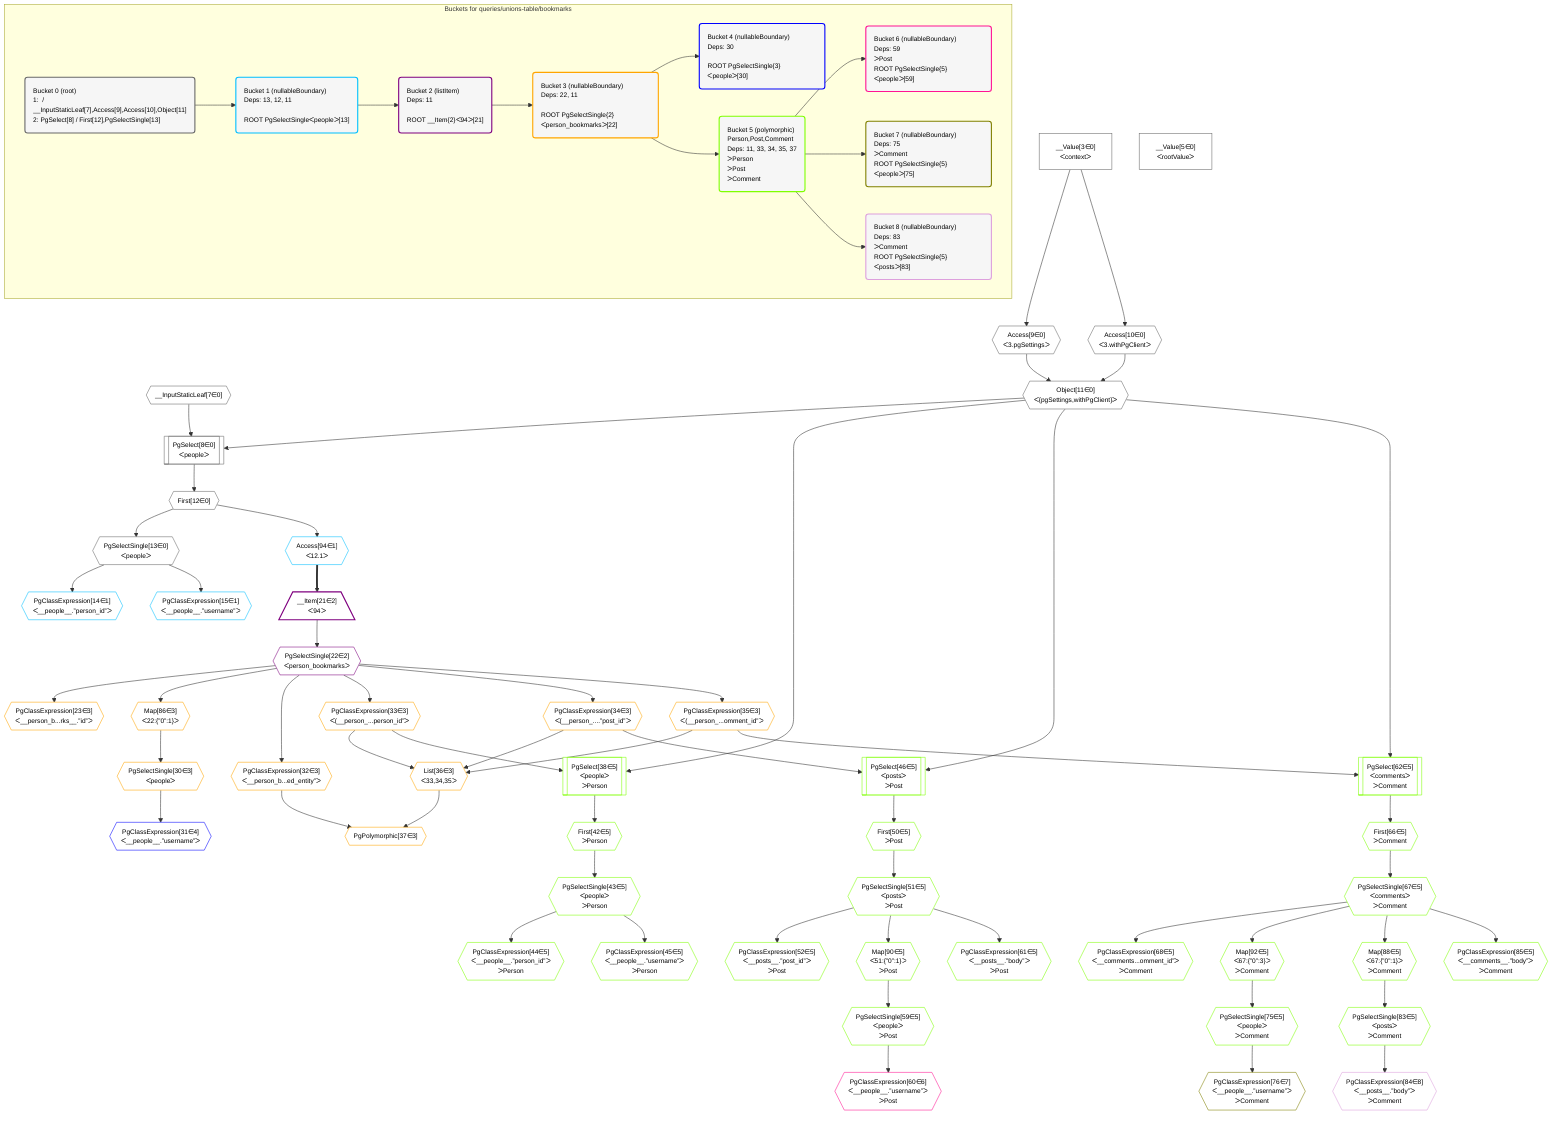 %%{init: {'themeVariables': { 'fontSize': '12px'}}}%%
graph TD
    classDef path fill:#eee,stroke:#000,color:#000
    classDef plan fill:#fff,stroke-width:1px,color:#000
    classDef itemplan fill:#fff,stroke-width:2px,color:#000
    classDef unbatchedplan fill:#dff,stroke-width:1px,color:#000
    classDef sideeffectplan fill:#fcc,stroke-width:2px,color:#000
    classDef bucket fill:#f6f6f6,color:#000,stroke-width:2px,text-align:left


    %% define steps
    __Value3["__Value[3∈0]<br />ᐸcontextᐳ"]:::plan
    __Value5["__Value[5∈0]<br />ᐸrootValueᐳ"]:::plan
    __InputStaticLeaf7{{"__InputStaticLeaf[7∈0]"}}:::plan
    Access9{{"Access[9∈0]<br />ᐸ3.pgSettingsᐳ"}}:::plan
    Access10{{"Access[10∈0]<br />ᐸ3.withPgClientᐳ"}}:::plan
    Object11{{"Object[11∈0]<br />ᐸ{pgSettings,withPgClient}ᐳ"}}:::plan
    PgSelect8[["PgSelect[8∈0]<br />ᐸpeopleᐳ"]]:::plan
    First12{{"First[12∈0]"}}:::plan
    PgSelectSingle13{{"PgSelectSingle[13∈0]<br />ᐸpeopleᐳ"}}:::plan
    PgClassExpression14{{"PgClassExpression[14∈1]<br />ᐸ__people__.”person_id”ᐳ"}}:::plan
    PgClassExpression15{{"PgClassExpression[15∈1]<br />ᐸ__people__.”username”ᐳ"}}:::plan
    Access94{{"Access[94∈1]<br />ᐸ12.1ᐳ"}}:::plan
    __Item21[/"__Item[21∈2]<br />ᐸ94ᐳ"\]:::itemplan
    PgSelectSingle22{{"PgSelectSingle[22∈2]<br />ᐸperson_bookmarksᐳ"}}:::plan
    PgClassExpression23{{"PgClassExpression[23∈3]<br />ᐸ__person_b...rks__.”id”ᐳ"}}:::plan
    Map86{{"Map[86∈3]<br />ᐸ22:{”0”:1}ᐳ"}}:::plan
    PgSelectSingle30{{"PgSelectSingle[30∈3]<br />ᐸpeopleᐳ"}}:::plan
    PgClassExpression31{{"PgClassExpression[31∈4]<br />ᐸ__people__.”username”ᐳ"}}:::plan
    PgClassExpression32{{"PgClassExpression[32∈3]<br />ᐸ__person_b...ed_entity”ᐳ"}}:::plan
    PgClassExpression33{{"PgClassExpression[33∈3]<br />ᐸ(__person_...person_id”ᐳ"}}:::plan
    PgClassExpression34{{"PgClassExpression[34∈3]<br />ᐸ(__person_....”post_id”ᐳ"}}:::plan
    PgClassExpression35{{"PgClassExpression[35∈3]<br />ᐸ(__person_...omment_id”ᐳ"}}:::plan
    List36{{"List[36∈3]<br />ᐸ33,34,35ᐳ"}}:::plan
    PgPolymorphic37{{"PgPolymorphic[37∈3]"}}:::plan
    PgSelect38[["PgSelect[38∈5]<br />ᐸpeopleᐳ<br />ᐳPerson"]]:::plan
    First42{{"First[42∈5]<br />ᐳPerson"}}:::plan
    PgSelectSingle43{{"PgSelectSingle[43∈5]<br />ᐸpeopleᐳ<br />ᐳPerson"}}:::plan
    PgClassExpression44{{"PgClassExpression[44∈5]<br />ᐸ__people__.”person_id”ᐳ<br />ᐳPerson"}}:::plan
    PgClassExpression45{{"PgClassExpression[45∈5]<br />ᐸ__people__.”username”ᐳ<br />ᐳPerson"}}:::plan
    PgSelect46[["PgSelect[46∈5]<br />ᐸpostsᐳ<br />ᐳPost"]]:::plan
    First50{{"First[50∈5]<br />ᐳPost"}}:::plan
    PgSelectSingle51{{"PgSelectSingle[51∈5]<br />ᐸpostsᐳ<br />ᐳPost"}}:::plan
    PgClassExpression52{{"PgClassExpression[52∈5]<br />ᐸ__posts__.”post_id”ᐳ<br />ᐳPost"}}:::plan
    Map90{{"Map[90∈5]<br />ᐸ51:{”0”:1}ᐳ<br />ᐳPost"}}:::plan
    PgSelectSingle59{{"PgSelectSingle[59∈5]<br />ᐸpeopleᐳ<br />ᐳPost"}}:::plan
    PgClassExpression60{{"PgClassExpression[60∈6]<br />ᐸ__people__.”username”ᐳ<br />ᐳPost"}}:::plan
    PgClassExpression61{{"PgClassExpression[61∈5]<br />ᐸ__posts__.”body”ᐳ<br />ᐳPost"}}:::plan
    PgSelect62[["PgSelect[62∈5]<br />ᐸcommentsᐳ<br />ᐳComment"]]:::plan
    First66{{"First[66∈5]<br />ᐳComment"}}:::plan
    PgSelectSingle67{{"PgSelectSingle[67∈5]<br />ᐸcommentsᐳ<br />ᐳComment"}}:::plan
    PgClassExpression68{{"PgClassExpression[68∈5]<br />ᐸ__comments...omment_id”ᐳ<br />ᐳComment"}}:::plan
    Map92{{"Map[92∈5]<br />ᐸ67:{”0”:3}ᐳ<br />ᐳComment"}}:::plan
    PgSelectSingle75{{"PgSelectSingle[75∈5]<br />ᐸpeopleᐳ<br />ᐳComment"}}:::plan
    PgClassExpression76{{"PgClassExpression[76∈7]<br />ᐸ__people__.”username”ᐳ<br />ᐳComment"}}:::plan
    Map88{{"Map[88∈5]<br />ᐸ67:{”0”:1}ᐳ<br />ᐳComment"}}:::plan
    PgSelectSingle83{{"PgSelectSingle[83∈5]<br />ᐸpostsᐳ<br />ᐳComment"}}:::plan
    PgClassExpression84{{"PgClassExpression[84∈8]<br />ᐸ__posts__.”body”ᐳ<br />ᐳComment"}}:::plan
    PgClassExpression85{{"PgClassExpression[85∈5]<br />ᐸ__comments__.”body”ᐳ<br />ᐳComment"}}:::plan

    %% plan dependencies
    __Value3 --> Access9
    __Value3 --> Access10
    Access9 & Access10 --> Object11
    Object11 & __InputStaticLeaf7 --> PgSelect8
    PgSelect8 --> First12
    First12 --> PgSelectSingle13
    PgSelectSingle13 --> PgClassExpression14
    PgSelectSingle13 --> PgClassExpression15
    First12 --> Access94
    Access94 ==> __Item21
    __Item21 --> PgSelectSingle22
    PgSelectSingle22 --> PgClassExpression23
    PgSelectSingle22 --> Map86
    Map86 --> PgSelectSingle30
    PgSelectSingle30 --> PgClassExpression31
    PgSelectSingle22 --> PgClassExpression32
    PgSelectSingle22 --> PgClassExpression33
    PgSelectSingle22 --> PgClassExpression34
    PgSelectSingle22 --> PgClassExpression35
    PgClassExpression33 & PgClassExpression34 & PgClassExpression35 --> List36
    PgClassExpression32 & List36 --> PgPolymorphic37
    Object11 & PgClassExpression33 --> PgSelect38
    PgSelect38 --> First42
    First42 --> PgSelectSingle43
    PgSelectSingle43 --> PgClassExpression44
    PgSelectSingle43 --> PgClassExpression45
    Object11 & PgClassExpression34 --> PgSelect46
    PgSelect46 --> First50
    First50 --> PgSelectSingle51
    PgSelectSingle51 --> PgClassExpression52
    PgSelectSingle51 --> Map90
    Map90 --> PgSelectSingle59
    PgSelectSingle59 --> PgClassExpression60
    PgSelectSingle51 --> PgClassExpression61
    Object11 & PgClassExpression35 --> PgSelect62
    PgSelect62 --> First66
    First66 --> PgSelectSingle67
    PgSelectSingle67 --> PgClassExpression68
    PgSelectSingle67 --> Map92
    Map92 --> PgSelectSingle75
    PgSelectSingle75 --> PgClassExpression76
    PgSelectSingle67 --> Map88
    Map88 --> PgSelectSingle83
    PgSelectSingle83 --> PgClassExpression84
    PgSelectSingle67 --> PgClassExpression85

    subgraph "Buckets for queries/unions-table/bookmarks"
    Bucket0("Bucket 0 (root)<br />1:  / __InputStaticLeaf[7],Access[9],Access[10],Object[11]<br />2: PgSelect[8] / First[12],PgSelectSingle[13]"):::bucket
    classDef bucket0 stroke:#696969
    class Bucket0,__Value3,__Value5,__InputStaticLeaf7,PgSelect8,Access9,Access10,Object11,First12,PgSelectSingle13 bucket0
    Bucket1("Bucket 1 (nullableBoundary)<br />Deps: 13, 12, 11<br /><br />ROOT PgSelectSingleᐸpeopleᐳ[13]"):::bucket
    classDef bucket1 stroke:#00bfff
    class Bucket1,PgClassExpression14,PgClassExpression15,Access94 bucket1
    Bucket2("Bucket 2 (listItem)<br />Deps: 11<br /><br />ROOT __Item{2}ᐸ94ᐳ[21]"):::bucket
    classDef bucket2 stroke:#7f007f
    class Bucket2,__Item21,PgSelectSingle22 bucket2
    Bucket3("Bucket 3 (nullableBoundary)<br />Deps: 22, 11<br /><br />ROOT PgSelectSingle{2}ᐸperson_bookmarksᐳ[22]"):::bucket
    classDef bucket3 stroke:#ffa500
    class Bucket3,PgClassExpression23,PgSelectSingle30,PgClassExpression32,PgClassExpression33,PgClassExpression34,PgClassExpression35,List36,PgPolymorphic37,Map86 bucket3
    Bucket4("Bucket 4 (nullableBoundary)<br />Deps: 30<br /><br />ROOT PgSelectSingle{3}ᐸpeopleᐳ[30]"):::bucket
    classDef bucket4 stroke:#0000ff
    class Bucket4,PgClassExpression31 bucket4
    Bucket5("Bucket 5 (polymorphic)<br />Person,Post,Comment<br />Deps: 11, 33, 34, 35, 37<br />ᐳPerson<br />ᐳPost<br />ᐳComment"):::bucket
    classDef bucket5 stroke:#7fff00
    class Bucket5,PgSelect38,First42,PgSelectSingle43,PgClassExpression44,PgClassExpression45,PgSelect46,First50,PgSelectSingle51,PgClassExpression52,PgSelectSingle59,PgClassExpression61,PgSelect62,First66,PgSelectSingle67,PgClassExpression68,PgSelectSingle75,PgSelectSingle83,PgClassExpression85,Map88,Map90,Map92 bucket5
    Bucket6("Bucket 6 (nullableBoundary)<br />Deps: 59<br />ᐳPost<br />ROOT PgSelectSingle{5}ᐸpeopleᐳ[59]"):::bucket
    classDef bucket6 stroke:#ff1493
    class Bucket6,PgClassExpression60 bucket6
    Bucket7("Bucket 7 (nullableBoundary)<br />Deps: 75<br />ᐳComment<br />ROOT PgSelectSingle{5}ᐸpeopleᐳ[75]"):::bucket
    classDef bucket7 stroke:#808000
    class Bucket7,PgClassExpression76 bucket7
    Bucket8("Bucket 8 (nullableBoundary)<br />Deps: 83<br />ᐳComment<br />ROOT PgSelectSingle{5}ᐸpostsᐳ[83]"):::bucket
    classDef bucket8 stroke:#dda0dd
    class Bucket8,PgClassExpression84 bucket8
    Bucket0 --> Bucket1
    Bucket1 --> Bucket2
    Bucket2 --> Bucket3
    Bucket3 --> Bucket4 & Bucket5
    Bucket5 --> Bucket6 & Bucket7 & Bucket8
    end